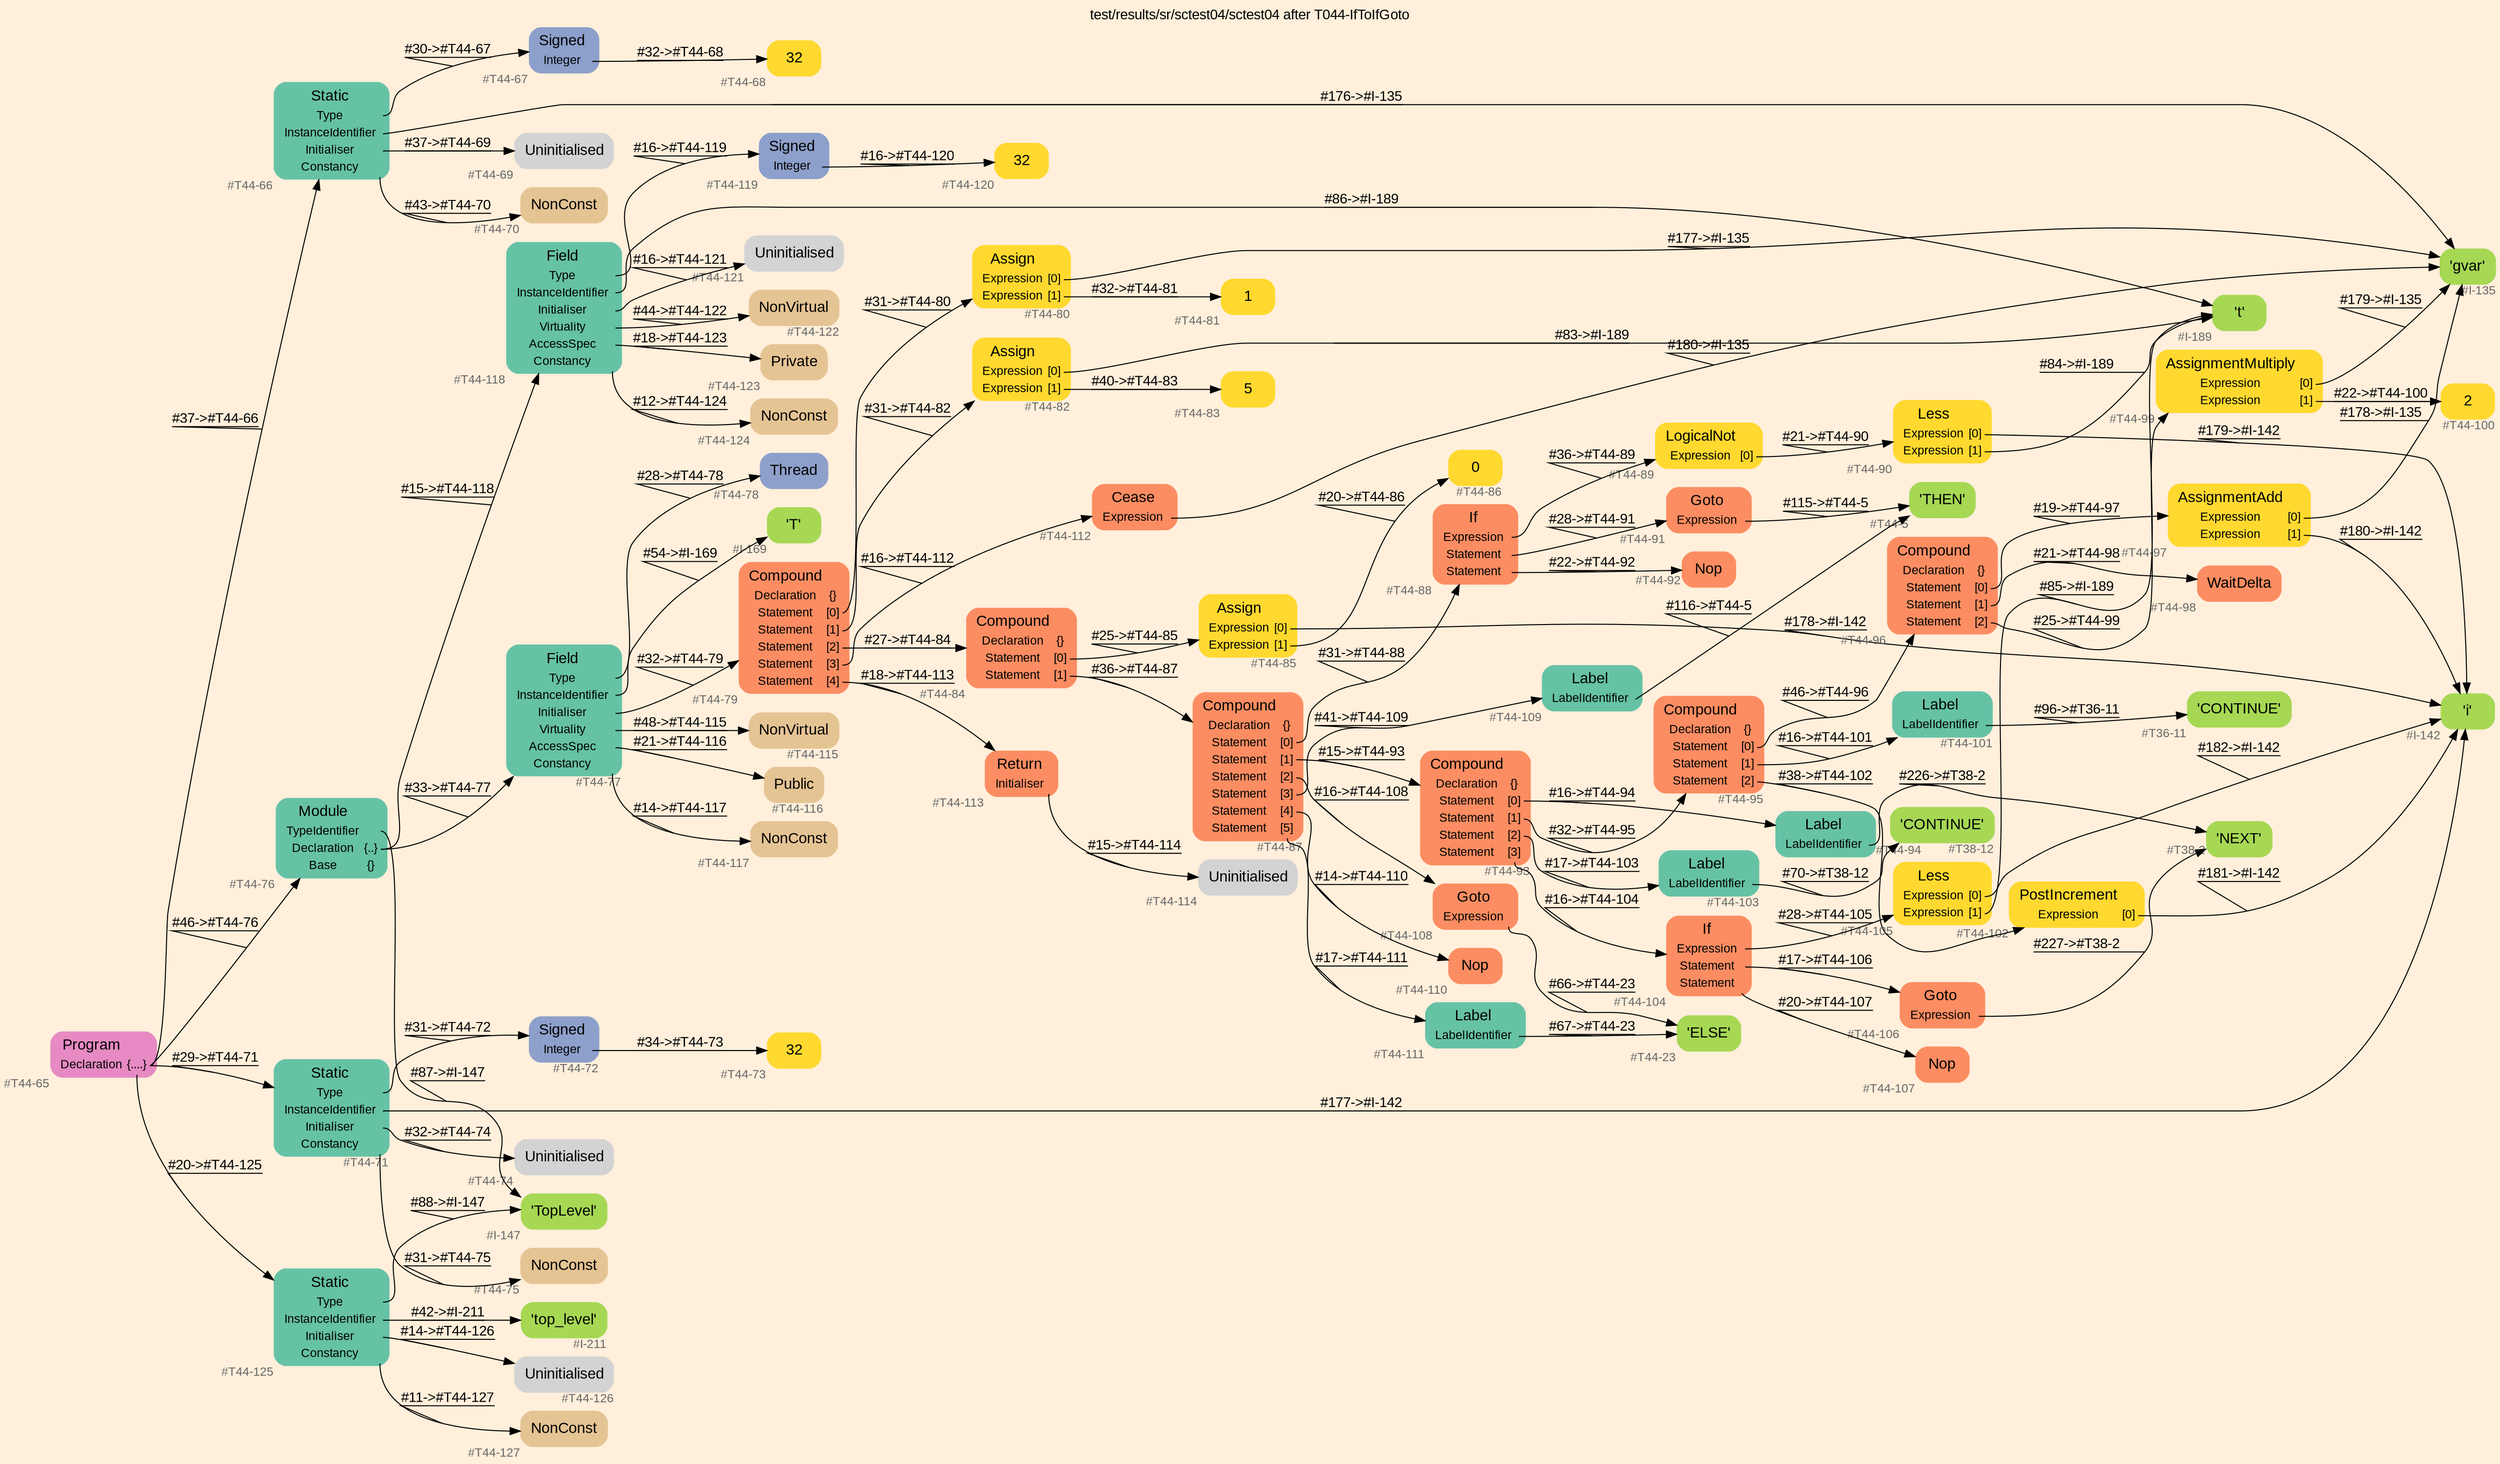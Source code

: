 digraph "test/results/sr/sctest04/sctest04 after T044-IfToIfGoto" {
label = "test/results/sr/sctest04/sctest04 after T044-IfToIfGoto"
labelloc = t
graph [
    rankdir = "LR"
    ranksep = 0.3
    bgcolor = antiquewhite1
    color = black
    fontcolor = black
    fontname = "Arial"
];
node [
    fontname = "Arial"
];
edge [
    fontname = "Arial"
];

// -------------------- node figure --------------------
// -------- block #T44-65 ----------
"#T44-65" [
    fillcolor = "/set28/4"
    xlabel = "#T44-65"
    fontsize = "12"
    fontcolor = grey40
    shape = "plaintext"
    label = <<TABLE BORDER="0" CELLBORDER="0" CELLSPACING="0">
     <TR><TD><FONT COLOR="black" POINT-SIZE="15">Program</FONT></TD></TR>
     <TR><TD><FONT COLOR="black" POINT-SIZE="12">Declaration</FONT></TD><TD PORT="port0"><FONT COLOR="black" POINT-SIZE="12">{....}</FONT></TD></TR>
    </TABLE>>
    style = "rounded,filled"
];

// -------- block #T44-66 ----------
"#T44-66" [
    fillcolor = "/set28/1"
    xlabel = "#T44-66"
    fontsize = "12"
    fontcolor = grey40
    shape = "plaintext"
    label = <<TABLE BORDER="0" CELLBORDER="0" CELLSPACING="0">
     <TR><TD><FONT COLOR="black" POINT-SIZE="15">Static</FONT></TD></TR>
     <TR><TD><FONT COLOR="black" POINT-SIZE="12">Type</FONT></TD><TD PORT="port0"></TD></TR>
     <TR><TD><FONT COLOR="black" POINT-SIZE="12">InstanceIdentifier</FONT></TD><TD PORT="port1"></TD></TR>
     <TR><TD><FONT COLOR="black" POINT-SIZE="12">Initialiser</FONT></TD><TD PORT="port2"></TD></TR>
     <TR><TD><FONT COLOR="black" POINT-SIZE="12">Constancy</FONT></TD><TD PORT="port3"></TD></TR>
    </TABLE>>
    style = "rounded,filled"
];

// -------- block #T44-67 ----------
"#T44-67" [
    fillcolor = "/set28/3"
    xlabel = "#T44-67"
    fontsize = "12"
    fontcolor = grey40
    shape = "plaintext"
    label = <<TABLE BORDER="0" CELLBORDER="0" CELLSPACING="0">
     <TR><TD><FONT COLOR="black" POINT-SIZE="15">Signed</FONT></TD></TR>
     <TR><TD><FONT COLOR="black" POINT-SIZE="12">Integer</FONT></TD><TD PORT="port0"></TD></TR>
    </TABLE>>
    style = "rounded,filled"
];

// -------- block #T44-68 ----------
"#T44-68" [
    fillcolor = "/set28/6"
    xlabel = "#T44-68"
    fontsize = "12"
    fontcolor = grey40
    shape = "plaintext"
    label = <<TABLE BORDER="0" CELLBORDER="0" CELLSPACING="0">
     <TR><TD><FONT COLOR="black" POINT-SIZE="15">32</FONT></TD></TR>
    </TABLE>>
    style = "rounded,filled"
];

// -------- block #I-135 ----------
"#I-135" [
    fillcolor = "/set28/5"
    xlabel = "#I-135"
    fontsize = "12"
    fontcolor = grey40
    shape = "plaintext"
    label = <<TABLE BORDER="0" CELLBORDER="0" CELLSPACING="0">
     <TR><TD><FONT COLOR="black" POINT-SIZE="15">'gvar'</FONT></TD></TR>
    </TABLE>>
    style = "rounded,filled"
];

// -------- block #T44-69 ----------
"#T44-69" [
    xlabel = "#T44-69"
    fontsize = "12"
    fontcolor = grey40
    shape = "plaintext"
    label = <<TABLE BORDER="0" CELLBORDER="0" CELLSPACING="0">
     <TR><TD><FONT COLOR="black" POINT-SIZE="15">Uninitialised</FONT></TD></TR>
    </TABLE>>
    style = "rounded,filled"
];

// -------- block #T44-70 ----------
"#T44-70" [
    fillcolor = "/set28/7"
    xlabel = "#T44-70"
    fontsize = "12"
    fontcolor = grey40
    shape = "plaintext"
    label = <<TABLE BORDER="0" CELLBORDER="0" CELLSPACING="0">
     <TR><TD><FONT COLOR="black" POINT-SIZE="15">NonConst</FONT></TD></TR>
    </TABLE>>
    style = "rounded,filled"
];

// -------- block #T44-71 ----------
"#T44-71" [
    fillcolor = "/set28/1"
    xlabel = "#T44-71"
    fontsize = "12"
    fontcolor = grey40
    shape = "plaintext"
    label = <<TABLE BORDER="0" CELLBORDER="0" CELLSPACING="0">
     <TR><TD><FONT COLOR="black" POINT-SIZE="15">Static</FONT></TD></TR>
     <TR><TD><FONT COLOR="black" POINT-SIZE="12">Type</FONT></TD><TD PORT="port0"></TD></TR>
     <TR><TD><FONT COLOR="black" POINT-SIZE="12">InstanceIdentifier</FONT></TD><TD PORT="port1"></TD></TR>
     <TR><TD><FONT COLOR="black" POINT-SIZE="12">Initialiser</FONT></TD><TD PORT="port2"></TD></TR>
     <TR><TD><FONT COLOR="black" POINT-SIZE="12">Constancy</FONT></TD><TD PORT="port3"></TD></TR>
    </TABLE>>
    style = "rounded,filled"
];

// -------- block #T44-72 ----------
"#T44-72" [
    fillcolor = "/set28/3"
    xlabel = "#T44-72"
    fontsize = "12"
    fontcolor = grey40
    shape = "plaintext"
    label = <<TABLE BORDER="0" CELLBORDER="0" CELLSPACING="0">
     <TR><TD><FONT COLOR="black" POINT-SIZE="15">Signed</FONT></TD></TR>
     <TR><TD><FONT COLOR="black" POINT-SIZE="12">Integer</FONT></TD><TD PORT="port0"></TD></TR>
    </TABLE>>
    style = "rounded,filled"
];

// -------- block #T44-73 ----------
"#T44-73" [
    fillcolor = "/set28/6"
    xlabel = "#T44-73"
    fontsize = "12"
    fontcolor = grey40
    shape = "plaintext"
    label = <<TABLE BORDER="0" CELLBORDER="0" CELLSPACING="0">
     <TR><TD><FONT COLOR="black" POINT-SIZE="15">32</FONT></TD></TR>
    </TABLE>>
    style = "rounded,filled"
];

// -------- block #I-142 ----------
"#I-142" [
    fillcolor = "/set28/5"
    xlabel = "#I-142"
    fontsize = "12"
    fontcolor = grey40
    shape = "plaintext"
    label = <<TABLE BORDER="0" CELLBORDER="0" CELLSPACING="0">
     <TR><TD><FONT COLOR="black" POINT-SIZE="15">'i'</FONT></TD></TR>
    </TABLE>>
    style = "rounded,filled"
];

// -------- block #T44-74 ----------
"#T44-74" [
    xlabel = "#T44-74"
    fontsize = "12"
    fontcolor = grey40
    shape = "plaintext"
    label = <<TABLE BORDER="0" CELLBORDER="0" CELLSPACING="0">
     <TR><TD><FONT COLOR="black" POINT-SIZE="15">Uninitialised</FONT></TD></TR>
    </TABLE>>
    style = "rounded,filled"
];

// -------- block #T44-75 ----------
"#T44-75" [
    fillcolor = "/set28/7"
    xlabel = "#T44-75"
    fontsize = "12"
    fontcolor = grey40
    shape = "plaintext"
    label = <<TABLE BORDER="0" CELLBORDER="0" CELLSPACING="0">
     <TR><TD><FONT COLOR="black" POINT-SIZE="15">NonConst</FONT></TD></TR>
    </TABLE>>
    style = "rounded,filled"
];

// -------- block #T44-76 ----------
"#T44-76" [
    fillcolor = "/set28/1"
    xlabel = "#T44-76"
    fontsize = "12"
    fontcolor = grey40
    shape = "plaintext"
    label = <<TABLE BORDER="0" CELLBORDER="0" CELLSPACING="0">
     <TR><TD><FONT COLOR="black" POINT-SIZE="15">Module</FONT></TD></TR>
     <TR><TD><FONT COLOR="black" POINT-SIZE="12">TypeIdentifier</FONT></TD><TD PORT="port0"></TD></TR>
     <TR><TD><FONT COLOR="black" POINT-SIZE="12">Declaration</FONT></TD><TD PORT="port1"><FONT COLOR="black" POINT-SIZE="12">{..}</FONT></TD></TR>
     <TR><TD><FONT COLOR="black" POINT-SIZE="12">Base</FONT></TD><TD PORT="port2"><FONT COLOR="black" POINT-SIZE="12">{}</FONT></TD></TR>
    </TABLE>>
    style = "rounded,filled"
];

// -------- block #I-147 ----------
"#I-147" [
    fillcolor = "/set28/5"
    xlabel = "#I-147"
    fontsize = "12"
    fontcolor = grey40
    shape = "plaintext"
    label = <<TABLE BORDER="0" CELLBORDER="0" CELLSPACING="0">
     <TR><TD><FONT COLOR="black" POINT-SIZE="15">'TopLevel'</FONT></TD></TR>
    </TABLE>>
    style = "rounded,filled"
];

// -------- block #T44-77 ----------
"#T44-77" [
    fillcolor = "/set28/1"
    xlabel = "#T44-77"
    fontsize = "12"
    fontcolor = grey40
    shape = "plaintext"
    label = <<TABLE BORDER="0" CELLBORDER="0" CELLSPACING="0">
     <TR><TD><FONT COLOR="black" POINT-SIZE="15">Field</FONT></TD></TR>
     <TR><TD><FONT COLOR="black" POINT-SIZE="12">Type</FONT></TD><TD PORT="port0"></TD></TR>
     <TR><TD><FONT COLOR="black" POINT-SIZE="12">InstanceIdentifier</FONT></TD><TD PORT="port1"></TD></TR>
     <TR><TD><FONT COLOR="black" POINT-SIZE="12">Initialiser</FONT></TD><TD PORT="port2"></TD></TR>
     <TR><TD><FONT COLOR="black" POINT-SIZE="12">Virtuality</FONT></TD><TD PORT="port3"></TD></TR>
     <TR><TD><FONT COLOR="black" POINT-SIZE="12">AccessSpec</FONT></TD><TD PORT="port4"></TD></TR>
     <TR><TD><FONT COLOR="black" POINT-SIZE="12">Constancy</FONT></TD><TD PORT="port5"></TD></TR>
    </TABLE>>
    style = "rounded,filled"
];

// -------- block #T44-78 ----------
"#T44-78" [
    fillcolor = "/set28/3"
    xlabel = "#T44-78"
    fontsize = "12"
    fontcolor = grey40
    shape = "plaintext"
    label = <<TABLE BORDER="0" CELLBORDER="0" CELLSPACING="0">
     <TR><TD><FONT COLOR="black" POINT-SIZE="15">Thread</FONT></TD></TR>
    </TABLE>>
    style = "rounded,filled"
];

// -------- block #I-169 ----------
"#I-169" [
    fillcolor = "/set28/5"
    xlabel = "#I-169"
    fontsize = "12"
    fontcolor = grey40
    shape = "plaintext"
    label = <<TABLE BORDER="0" CELLBORDER="0" CELLSPACING="0">
     <TR><TD><FONT COLOR="black" POINT-SIZE="15">'T'</FONT></TD></TR>
    </TABLE>>
    style = "rounded,filled"
];

// -------- block #T44-79 ----------
"#T44-79" [
    fillcolor = "/set28/2"
    xlabel = "#T44-79"
    fontsize = "12"
    fontcolor = grey40
    shape = "plaintext"
    label = <<TABLE BORDER="0" CELLBORDER="0" CELLSPACING="0">
     <TR><TD><FONT COLOR="black" POINT-SIZE="15">Compound</FONT></TD></TR>
     <TR><TD><FONT COLOR="black" POINT-SIZE="12">Declaration</FONT></TD><TD PORT="port0"><FONT COLOR="black" POINT-SIZE="12">{}</FONT></TD></TR>
     <TR><TD><FONT COLOR="black" POINT-SIZE="12">Statement</FONT></TD><TD PORT="port1"><FONT COLOR="black" POINT-SIZE="12">[0]</FONT></TD></TR>
     <TR><TD><FONT COLOR="black" POINT-SIZE="12">Statement</FONT></TD><TD PORT="port2"><FONT COLOR="black" POINT-SIZE="12">[1]</FONT></TD></TR>
     <TR><TD><FONT COLOR="black" POINT-SIZE="12">Statement</FONT></TD><TD PORT="port3"><FONT COLOR="black" POINT-SIZE="12">[2]</FONT></TD></TR>
     <TR><TD><FONT COLOR="black" POINT-SIZE="12">Statement</FONT></TD><TD PORT="port4"><FONT COLOR="black" POINT-SIZE="12">[3]</FONT></TD></TR>
     <TR><TD><FONT COLOR="black" POINT-SIZE="12">Statement</FONT></TD><TD PORT="port5"><FONT COLOR="black" POINT-SIZE="12">[4]</FONT></TD></TR>
    </TABLE>>
    style = "rounded,filled"
];

// -------- block #T44-80 ----------
"#T44-80" [
    fillcolor = "/set28/6"
    xlabel = "#T44-80"
    fontsize = "12"
    fontcolor = grey40
    shape = "plaintext"
    label = <<TABLE BORDER="0" CELLBORDER="0" CELLSPACING="0">
     <TR><TD><FONT COLOR="black" POINT-SIZE="15">Assign</FONT></TD></TR>
     <TR><TD><FONT COLOR="black" POINT-SIZE="12">Expression</FONT></TD><TD PORT="port0"><FONT COLOR="black" POINT-SIZE="12">[0]</FONT></TD></TR>
     <TR><TD><FONT COLOR="black" POINT-SIZE="12">Expression</FONT></TD><TD PORT="port1"><FONT COLOR="black" POINT-SIZE="12">[1]</FONT></TD></TR>
    </TABLE>>
    style = "rounded,filled"
];

// -------- block #T44-81 ----------
"#T44-81" [
    fillcolor = "/set28/6"
    xlabel = "#T44-81"
    fontsize = "12"
    fontcolor = grey40
    shape = "plaintext"
    label = <<TABLE BORDER="0" CELLBORDER="0" CELLSPACING="0">
     <TR><TD><FONT COLOR="black" POINT-SIZE="15">1</FONT></TD></TR>
    </TABLE>>
    style = "rounded,filled"
];

// -------- block #T44-82 ----------
"#T44-82" [
    fillcolor = "/set28/6"
    xlabel = "#T44-82"
    fontsize = "12"
    fontcolor = grey40
    shape = "plaintext"
    label = <<TABLE BORDER="0" CELLBORDER="0" CELLSPACING="0">
     <TR><TD><FONT COLOR="black" POINT-SIZE="15">Assign</FONT></TD></TR>
     <TR><TD><FONT COLOR="black" POINT-SIZE="12">Expression</FONT></TD><TD PORT="port0"><FONT COLOR="black" POINT-SIZE="12">[0]</FONT></TD></TR>
     <TR><TD><FONT COLOR="black" POINT-SIZE="12">Expression</FONT></TD><TD PORT="port1"><FONT COLOR="black" POINT-SIZE="12">[1]</FONT></TD></TR>
    </TABLE>>
    style = "rounded,filled"
];

// -------- block #I-189 ----------
"#I-189" [
    fillcolor = "/set28/5"
    xlabel = "#I-189"
    fontsize = "12"
    fontcolor = grey40
    shape = "plaintext"
    label = <<TABLE BORDER="0" CELLBORDER="0" CELLSPACING="0">
     <TR><TD><FONT COLOR="black" POINT-SIZE="15">'t'</FONT></TD></TR>
    </TABLE>>
    style = "rounded,filled"
];

// -------- block #T44-83 ----------
"#T44-83" [
    fillcolor = "/set28/6"
    xlabel = "#T44-83"
    fontsize = "12"
    fontcolor = grey40
    shape = "plaintext"
    label = <<TABLE BORDER="0" CELLBORDER="0" CELLSPACING="0">
     <TR><TD><FONT COLOR="black" POINT-SIZE="15">5</FONT></TD></TR>
    </TABLE>>
    style = "rounded,filled"
];

// -------- block #T44-84 ----------
"#T44-84" [
    fillcolor = "/set28/2"
    xlabel = "#T44-84"
    fontsize = "12"
    fontcolor = grey40
    shape = "plaintext"
    label = <<TABLE BORDER="0" CELLBORDER="0" CELLSPACING="0">
     <TR><TD><FONT COLOR="black" POINT-SIZE="15">Compound</FONT></TD></TR>
     <TR><TD><FONT COLOR="black" POINT-SIZE="12">Declaration</FONT></TD><TD PORT="port0"><FONT COLOR="black" POINT-SIZE="12">{}</FONT></TD></TR>
     <TR><TD><FONT COLOR="black" POINT-SIZE="12">Statement</FONT></TD><TD PORT="port1"><FONT COLOR="black" POINT-SIZE="12">[0]</FONT></TD></TR>
     <TR><TD><FONT COLOR="black" POINT-SIZE="12">Statement</FONT></TD><TD PORT="port2"><FONT COLOR="black" POINT-SIZE="12">[1]</FONT></TD></TR>
    </TABLE>>
    style = "rounded,filled"
];

// -------- block #T44-85 ----------
"#T44-85" [
    fillcolor = "/set28/6"
    xlabel = "#T44-85"
    fontsize = "12"
    fontcolor = grey40
    shape = "plaintext"
    label = <<TABLE BORDER="0" CELLBORDER="0" CELLSPACING="0">
     <TR><TD><FONT COLOR="black" POINT-SIZE="15">Assign</FONT></TD></TR>
     <TR><TD><FONT COLOR="black" POINT-SIZE="12">Expression</FONT></TD><TD PORT="port0"><FONT COLOR="black" POINT-SIZE="12">[0]</FONT></TD></TR>
     <TR><TD><FONT COLOR="black" POINT-SIZE="12">Expression</FONT></TD><TD PORT="port1"><FONT COLOR="black" POINT-SIZE="12">[1]</FONT></TD></TR>
    </TABLE>>
    style = "rounded,filled"
];

// -------- block #T44-86 ----------
"#T44-86" [
    fillcolor = "/set28/6"
    xlabel = "#T44-86"
    fontsize = "12"
    fontcolor = grey40
    shape = "plaintext"
    label = <<TABLE BORDER="0" CELLBORDER="0" CELLSPACING="0">
     <TR><TD><FONT COLOR="black" POINT-SIZE="15">0</FONT></TD></TR>
    </TABLE>>
    style = "rounded,filled"
];

// -------- block #T44-87 ----------
"#T44-87" [
    fillcolor = "/set28/2"
    xlabel = "#T44-87"
    fontsize = "12"
    fontcolor = grey40
    shape = "plaintext"
    label = <<TABLE BORDER="0" CELLBORDER="0" CELLSPACING="0">
     <TR><TD><FONT COLOR="black" POINT-SIZE="15">Compound</FONT></TD></TR>
     <TR><TD><FONT COLOR="black" POINT-SIZE="12">Declaration</FONT></TD><TD PORT="port0"><FONT COLOR="black" POINT-SIZE="12">{}</FONT></TD></TR>
     <TR><TD><FONT COLOR="black" POINT-SIZE="12">Statement</FONT></TD><TD PORT="port1"><FONT COLOR="black" POINT-SIZE="12">[0]</FONT></TD></TR>
     <TR><TD><FONT COLOR="black" POINT-SIZE="12">Statement</FONT></TD><TD PORT="port2"><FONT COLOR="black" POINT-SIZE="12">[1]</FONT></TD></TR>
     <TR><TD><FONT COLOR="black" POINT-SIZE="12">Statement</FONT></TD><TD PORT="port3"><FONT COLOR="black" POINT-SIZE="12">[2]</FONT></TD></TR>
     <TR><TD><FONT COLOR="black" POINT-SIZE="12">Statement</FONT></TD><TD PORT="port4"><FONT COLOR="black" POINT-SIZE="12">[3]</FONT></TD></TR>
     <TR><TD><FONT COLOR="black" POINT-SIZE="12">Statement</FONT></TD><TD PORT="port5"><FONT COLOR="black" POINT-SIZE="12">[4]</FONT></TD></TR>
     <TR><TD><FONT COLOR="black" POINT-SIZE="12">Statement</FONT></TD><TD PORT="port6"><FONT COLOR="black" POINT-SIZE="12">[5]</FONT></TD></TR>
    </TABLE>>
    style = "rounded,filled"
];

// -------- block #T44-88 ----------
"#T44-88" [
    fillcolor = "/set28/2"
    xlabel = "#T44-88"
    fontsize = "12"
    fontcolor = grey40
    shape = "plaintext"
    label = <<TABLE BORDER="0" CELLBORDER="0" CELLSPACING="0">
     <TR><TD><FONT COLOR="black" POINT-SIZE="15">If</FONT></TD></TR>
     <TR><TD><FONT COLOR="black" POINT-SIZE="12">Expression</FONT></TD><TD PORT="port0"></TD></TR>
     <TR><TD><FONT COLOR="black" POINT-SIZE="12">Statement</FONT></TD><TD PORT="port1"></TD></TR>
     <TR><TD><FONT COLOR="black" POINT-SIZE="12">Statement</FONT></TD><TD PORT="port2"></TD></TR>
    </TABLE>>
    style = "rounded,filled"
];

// -------- block #T44-89 ----------
"#T44-89" [
    fillcolor = "/set28/6"
    xlabel = "#T44-89"
    fontsize = "12"
    fontcolor = grey40
    shape = "plaintext"
    label = <<TABLE BORDER="0" CELLBORDER="0" CELLSPACING="0">
     <TR><TD><FONT COLOR="black" POINT-SIZE="15">LogicalNot</FONT></TD></TR>
     <TR><TD><FONT COLOR="black" POINT-SIZE="12">Expression</FONT></TD><TD PORT="port0"><FONT COLOR="black" POINT-SIZE="12">[0]</FONT></TD></TR>
    </TABLE>>
    style = "rounded,filled"
];

// -------- block #T44-90 ----------
"#T44-90" [
    fillcolor = "/set28/6"
    xlabel = "#T44-90"
    fontsize = "12"
    fontcolor = grey40
    shape = "plaintext"
    label = <<TABLE BORDER="0" CELLBORDER="0" CELLSPACING="0">
     <TR><TD><FONT COLOR="black" POINT-SIZE="15">Less</FONT></TD></TR>
     <TR><TD><FONT COLOR="black" POINT-SIZE="12">Expression</FONT></TD><TD PORT="port0"><FONT COLOR="black" POINT-SIZE="12">[0]</FONT></TD></TR>
     <TR><TD><FONT COLOR="black" POINT-SIZE="12">Expression</FONT></TD><TD PORT="port1"><FONT COLOR="black" POINT-SIZE="12">[1]</FONT></TD></TR>
    </TABLE>>
    style = "rounded,filled"
];

// -------- block #T44-91 ----------
"#T44-91" [
    fillcolor = "/set28/2"
    xlabel = "#T44-91"
    fontsize = "12"
    fontcolor = grey40
    shape = "plaintext"
    label = <<TABLE BORDER="0" CELLBORDER="0" CELLSPACING="0">
     <TR><TD><FONT COLOR="black" POINT-SIZE="15">Goto</FONT></TD></TR>
     <TR><TD><FONT COLOR="black" POINT-SIZE="12">Expression</FONT></TD><TD PORT="port0"></TD></TR>
    </TABLE>>
    style = "rounded,filled"
];

// -------- block #T44-5 ----------
"#T44-5" [
    fillcolor = "/set28/5"
    xlabel = "#T44-5"
    fontsize = "12"
    fontcolor = grey40
    shape = "plaintext"
    label = <<TABLE BORDER="0" CELLBORDER="0" CELLSPACING="0">
     <TR><TD><FONT COLOR="black" POINT-SIZE="15">'THEN'</FONT></TD></TR>
    </TABLE>>
    style = "rounded,filled"
];

// -------- block #T44-92 ----------
"#T44-92" [
    fillcolor = "/set28/2"
    xlabel = "#T44-92"
    fontsize = "12"
    fontcolor = grey40
    shape = "plaintext"
    label = <<TABLE BORDER="0" CELLBORDER="0" CELLSPACING="0">
     <TR><TD><FONT COLOR="black" POINT-SIZE="15">Nop</FONT></TD></TR>
    </TABLE>>
    style = "rounded,filled"
];

// -------- block #T44-93 ----------
"#T44-93" [
    fillcolor = "/set28/2"
    xlabel = "#T44-93"
    fontsize = "12"
    fontcolor = grey40
    shape = "plaintext"
    label = <<TABLE BORDER="0" CELLBORDER="0" CELLSPACING="0">
     <TR><TD><FONT COLOR="black" POINT-SIZE="15">Compound</FONT></TD></TR>
     <TR><TD><FONT COLOR="black" POINT-SIZE="12">Declaration</FONT></TD><TD PORT="port0"><FONT COLOR="black" POINT-SIZE="12">{}</FONT></TD></TR>
     <TR><TD><FONT COLOR="black" POINT-SIZE="12">Statement</FONT></TD><TD PORT="port1"><FONT COLOR="black" POINT-SIZE="12">[0]</FONT></TD></TR>
     <TR><TD><FONT COLOR="black" POINT-SIZE="12">Statement</FONT></TD><TD PORT="port2"><FONT COLOR="black" POINT-SIZE="12">[1]</FONT></TD></TR>
     <TR><TD><FONT COLOR="black" POINT-SIZE="12">Statement</FONT></TD><TD PORT="port3"><FONT COLOR="black" POINT-SIZE="12">[2]</FONT></TD></TR>
     <TR><TD><FONT COLOR="black" POINT-SIZE="12">Statement</FONT></TD><TD PORT="port4"><FONT COLOR="black" POINT-SIZE="12">[3]</FONT></TD></TR>
    </TABLE>>
    style = "rounded,filled"
];

// -------- block #T44-94 ----------
"#T44-94" [
    fillcolor = "/set28/1"
    xlabel = "#T44-94"
    fontsize = "12"
    fontcolor = grey40
    shape = "plaintext"
    label = <<TABLE BORDER="0" CELLBORDER="0" CELLSPACING="0">
     <TR><TD><FONT COLOR="black" POINT-SIZE="15">Label</FONT></TD></TR>
     <TR><TD><FONT COLOR="black" POINT-SIZE="12">LabelIdentifier</FONT></TD><TD PORT="port0"></TD></TR>
    </TABLE>>
    style = "rounded,filled"
];

// -------- block #T38-2 ----------
"#T38-2" [
    fillcolor = "/set28/5"
    xlabel = "#T38-2"
    fontsize = "12"
    fontcolor = grey40
    shape = "plaintext"
    label = <<TABLE BORDER="0" CELLBORDER="0" CELLSPACING="0">
     <TR><TD><FONT COLOR="black" POINT-SIZE="15">'NEXT'</FONT></TD></TR>
    </TABLE>>
    style = "rounded,filled"
];

// -------- block #T44-95 ----------
"#T44-95" [
    fillcolor = "/set28/2"
    xlabel = "#T44-95"
    fontsize = "12"
    fontcolor = grey40
    shape = "plaintext"
    label = <<TABLE BORDER="0" CELLBORDER="0" CELLSPACING="0">
     <TR><TD><FONT COLOR="black" POINT-SIZE="15">Compound</FONT></TD></TR>
     <TR><TD><FONT COLOR="black" POINT-SIZE="12">Declaration</FONT></TD><TD PORT="port0"><FONT COLOR="black" POINT-SIZE="12">{}</FONT></TD></TR>
     <TR><TD><FONT COLOR="black" POINT-SIZE="12">Statement</FONT></TD><TD PORT="port1"><FONT COLOR="black" POINT-SIZE="12">[0]</FONT></TD></TR>
     <TR><TD><FONT COLOR="black" POINT-SIZE="12">Statement</FONT></TD><TD PORT="port2"><FONT COLOR="black" POINT-SIZE="12">[1]</FONT></TD></TR>
     <TR><TD><FONT COLOR="black" POINT-SIZE="12">Statement</FONT></TD><TD PORT="port3"><FONT COLOR="black" POINT-SIZE="12">[2]</FONT></TD></TR>
    </TABLE>>
    style = "rounded,filled"
];

// -------- block #T44-96 ----------
"#T44-96" [
    fillcolor = "/set28/2"
    xlabel = "#T44-96"
    fontsize = "12"
    fontcolor = grey40
    shape = "plaintext"
    label = <<TABLE BORDER="0" CELLBORDER="0" CELLSPACING="0">
     <TR><TD><FONT COLOR="black" POINT-SIZE="15">Compound</FONT></TD></TR>
     <TR><TD><FONT COLOR="black" POINT-SIZE="12">Declaration</FONT></TD><TD PORT="port0"><FONT COLOR="black" POINT-SIZE="12">{}</FONT></TD></TR>
     <TR><TD><FONT COLOR="black" POINT-SIZE="12">Statement</FONT></TD><TD PORT="port1"><FONT COLOR="black" POINT-SIZE="12">[0]</FONT></TD></TR>
     <TR><TD><FONT COLOR="black" POINT-SIZE="12">Statement</FONT></TD><TD PORT="port2"><FONT COLOR="black" POINT-SIZE="12">[1]</FONT></TD></TR>
     <TR><TD><FONT COLOR="black" POINT-SIZE="12">Statement</FONT></TD><TD PORT="port3"><FONT COLOR="black" POINT-SIZE="12">[2]</FONT></TD></TR>
    </TABLE>>
    style = "rounded,filled"
];

// -------- block #T44-97 ----------
"#T44-97" [
    fillcolor = "/set28/6"
    xlabel = "#T44-97"
    fontsize = "12"
    fontcolor = grey40
    shape = "plaintext"
    label = <<TABLE BORDER="0" CELLBORDER="0" CELLSPACING="0">
     <TR><TD><FONT COLOR="black" POINT-SIZE="15">AssignmentAdd</FONT></TD></TR>
     <TR><TD><FONT COLOR="black" POINT-SIZE="12">Expression</FONT></TD><TD PORT="port0"><FONT COLOR="black" POINT-SIZE="12">[0]</FONT></TD></TR>
     <TR><TD><FONT COLOR="black" POINT-SIZE="12">Expression</FONT></TD><TD PORT="port1"><FONT COLOR="black" POINT-SIZE="12">[1]</FONT></TD></TR>
    </TABLE>>
    style = "rounded,filled"
];

// -------- block #T44-98 ----------
"#T44-98" [
    fillcolor = "/set28/2"
    xlabel = "#T44-98"
    fontsize = "12"
    fontcolor = grey40
    shape = "plaintext"
    label = <<TABLE BORDER="0" CELLBORDER="0" CELLSPACING="0">
     <TR><TD><FONT COLOR="black" POINT-SIZE="15">WaitDelta</FONT></TD></TR>
    </TABLE>>
    style = "rounded,filled"
];

// -------- block #T44-99 ----------
"#T44-99" [
    fillcolor = "/set28/6"
    xlabel = "#T44-99"
    fontsize = "12"
    fontcolor = grey40
    shape = "plaintext"
    label = <<TABLE BORDER="0" CELLBORDER="0" CELLSPACING="0">
     <TR><TD><FONT COLOR="black" POINT-SIZE="15">AssignmentMultiply</FONT></TD></TR>
     <TR><TD><FONT COLOR="black" POINT-SIZE="12">Expression</FONT></TD><TD PORT="port0"><FONT COLOR="black" POINT-SIZE="12">[0]</FONT></TD></TR>
     <TR><TD><FONT COLOR="black" POINT-SIZE="12">Expression</FONT></TD><TD PORT="port1"><FONT COLOR="black" POINT-SIZE="12">[1]</FONT></TD></TR>
    </TABLE>>
    style = "rounded,filled"
];

// -------- block #T44-100 ----------
"#T44-100" [
    fillcolor = "/set28/6"
    xlabel = "#T44-100"
    fontsize = "12"
    fontcolor = grey40
    shape = "plaintext"
    label = <<TABLE BORDER="0" CELLBORDER="0" CELLSPACING="0">
     <TR><TD><FONT COLOR="black" POINT-SIZE="15">2</FONT></TD></TR>
    </TABLE>>
    style = "rounded,filled"
];

// -------- block #T44-101 ----------
"#T44-101" [
    fillcolor = "/set28/1"
    xlabel = "#T44-101"
    fontsize = "12"
    fontcolor = grey40
    shape = "plaintext"
    label = <<TABLE BORDER="0" CELLBORDER="0" CELLSPACING="0">
     <TR><TD><FONT COLOR="black" POINT-SIZE="15">Label</FONT></TD></TR>
     <TR><TD><FONT COLOR="black" POINT-SIZE="12">LabelIdentifier</FONT></TD><TD PORT="port0"></TD></TR>
    </TABLE>>
    style = "rounded,filled"
];

// -------- block #T36-11 ----------
"#T36-11" [
    fillcolor = "/set28/5"
    xlabel = "#T36-11"
    fontsize = "12"
    fontcolor = grey40
    shape = "plaintext"
    label = <<TABLE BORDER="0" CELLBORDER="0" CELLSPACING="0">
     <TR><TD><FONT COLOR="black" POINT-SIZE="15">'CONTINUE'</FONT></TD></TR>
    </TABLE>>
    style = "rounded,filled"
];

// -------- block #T44-102 ----------
"#T44-102" [
    fillcolor = "/set28/6"
    xlabel = "#T44-102"
    fontsize = "12"
    fontcolor = grey40
    shape = "plaintext"
    label = <<TABLE BORDER="0" CELLBORDER="0" CELLSPACING="0">
     <TR><TD><FONT COLOR="black" POINT-SIZE="15">PostIncrement</FONT></TD></TR>
     <TR><TD><FONT COLOR="black" POINT-SIZE="12">Expression</FONT></TD><TD PORT="port0"><FONT COLOR="black" POINT-SIZE="12">[0]</FONT></TD></TR>
    </TABLE>>
    style = "rounded,filled"
];

// -------- block #T44-103 ----------
"#T44-103" [
    fillcolor = "/set28/1"
    xlabel = "#T44-103"
    fontsize = "12"
    fontcolor = grey40
    shape = "plaintext"
    label = <<TABLE BORDER="0" CELLBORDER="0" CELLSPACING="0">
     <TR><TD><FONT COLOR="black" POINT-SIZE="15">Label</FONT></TD></TR>
     <TR><TD><FONT COLOR="black" POINT-SIZE="12">LabelIdentifier</FONT></TD><TD PORT="port0"></TD></TR>
    </TABLE>>
    style = "rounded,filled"
];

// -------- block #T38-12 ----------
"#T38-12" [
    fillcolor = "/set28/5"
    xlabel = "#T38-12"
    fontsize = "12"
    fontcolor = grey40
    shape = "plaintext"
    label = <<TABLE BORDER="0" CELLBORDER="0" CELLSPACING="0">
     <TR><TD><FONT COLOR="black" POINT-SIZE="15">'CONTINUE'</FONT></TD></TR>
    </TABLE>>
    style = "rounded,filled"
];

// -------- block #T44-104 ----------
"#T44-104" [
    fillcolor = "/set28/2"
    xlabel = "#T44-104"
    fontsize = "12"
    fontcolor = grey40
    shape = "plaintext"
    label = <<TABLE BORDER="0" CELLBORDER="0" CELLSPACING="0">
     <TR><TD><FONT COLOR="black" POINT-SIZE="15">If</FONT></TD></TR>
     <TR><TD><FONT COLOR="black" POINT-SIZE="12">Expression</FONT></TD><TD PORT="port0"></TD></TR>
     <TR><TD><FONT COLOR="black" POINT-SIZE="12">Statement</FONT></TD><TD PORT="port1"></TD></TR>
     <TR><TD><FONT COLOR="black" POINT-SIZE="12">Statement</FONT></TD><TD PORT="port2"></TD></TR>
    </TABLE>>
    style = "rounded,filled"
];

// -------- block #T44-105 ----------
"#T44-105" [
    fillcolor = "/set28/6"
    xlabel = "#T44-105"
    fontsize = "12"
    fontcolor = grey40
    shape = "plaintext"
    label = <<TABLE BORDER="0" CELLBORDER="0" CELLSPACING="0">
     <TR><TD><FONT COLOR="black" POINT-SIZE="15">Less</FONT></TD></TR>
     <TR><TD><FONT COLOR="black" POINT-SIZE="12">Expression</FONT></TD><TD PORT="port0"><FONT COLOR="black" POINT-SIZE="12">[0]</FONT></TD></TR>
     <TR><TD><FONT COLOR="black" POINT-SIZE="12">Expression</FONT></TD><TD PORT="port1"><FONT COLOR="black" POINT-SIZE="12">[1]</FONT></TD></TR>
    </TABLE>>
    style = "rounded,filled"
];

// -------- block #T44-106 ----------
"#T44-106" [
    fillcolor = "/set28/2"
    xlabel = "#T44-106"
    fontsize = "12"
    fontcolor = grey40
    shape = "plaintext"
    label = <<TABLE BORDER="0" CELLBORDER="0" CELLSPACING="0">
     <TR><TD><FONT COLOR="black" POINT-SIZE="15">Goto</FONT></TD></TR>
     <TR><TD><FONT COLOR="black" POINT-SIZE="12">Expression</FONT></TD><TD PORT="port0"></TD></TR>
    </TABLE>>
    style = "rounded,filled"
];

// -------- block #T44-107 ----------
"#T44-107" [
    fillcolor = "/set28/2"
    xlabel = "#T44-107"
    fontsize = "12"
    fontcolor = grey40
    shape = "plaintext"
    label = <<TABLE BORDER="0" CELLBORDER="0" CELLSPACING="0">
     <TR><TD><FONT COLOR="black" POINT-SIZE="15">Nop</FONT></TD></TR>
    </TABLE>>
    style = "rounded,filled"
];

// -------- block #T44-108 ----------
"#T44-108" [
    fillcolor = "/set28/2"
    xlabel = "#T44-108"
    fontsize = "12"
    fontcolor = grey40
    shape = "plaintext"
    label = <<TABLE BORDER="0" CELLBORDER="0" CELLSPACING="0">
     <TR><TD><FONT COLOR="black" POINT-SIZE="15">Goto</FONT></TD></TR>
     <TR><TD><FONT COLOR="black" POINT-SIZE="12">Expression</FONT></TD><TD PORT="port0"></TD></TR>
    </TABLE>>
    style = "rounded,filled"
];

// -------- block #T44-23 ----------
"#T44-23" [
    fillcolor = "/set28/5"
    xlabel = "#T44-23"
    fontsize = "12"
    fontcolor = grey40
    shape = "plaintext"
    label = <<TABLE BORDER="0" CELLBORDER="0" CELLSPACING="0">
     <TR><TD><FONT COLOR="black" POINT-SIZE="15">'ELSE'</FONT></TD></TR>
    </TABLE>>
    style = "rounded,filled"
];

// -------- block #T44-109 ----------
"#T44-109" [
    fillcolor = "/set28/1"
    xlabel = "#T44-109"
    fontsize = "12"
    fontcolor = grey40
    shape = "plaintext"
    label = <<TABLE BORDER="0" CELLBORDER="0" CELLSPACING="0">
     <TR><TD><FONT COLOR="black" POINT-SIZE="15">Label</FONT></TD></TR>
     <TR><TD><FONT COLOR="black" POINT-SIZE="12">LabelIdentifier</FONT></TD><TD PORT="port0"></TD></TR>
    </TABLE>>
    style = "rounded,filled"
];

// -------- block #T44-110 ----------
"#T44-110" [
    fillcolor = "/set28/2"
    xlabel = "#T44-110"
    fontsize = "12"
    fontcolor = grey40
    shape = "plaintext"
    label = <<TABLE BORDER="0" CELLBORDER="0" CELLSPACING="0">
     <TR><TD><FONT COLOR="black" POINT-SIZE="15">Nop</FONT></TD></TR>
    </TABLE>>
    style = "rounded,filled"
];

// -------- block #T44-111 ----------
"#T44-111" [
    fillcolor = "/set28/1"
    xlabel = "#T44-111"
    fontsize = "12"
    fontcolor = grey40
    shape = "plaintext"
    label = <<TABLE BORDER="0" CELLBORDER="0" CELLSPACING="0">
     <TR><TD><FONT COLOR="black" POINT-SIZE="15">Label</FONT></TD></TR>
     <TR><TD><FONT COLOR="black" POINT-SIZE="12">LabelIdentifier</FONT></TD><TD PORT="port0"></TD></TR>
    </TABLE>>
    style = "rounded,filled"
];

// -------- block #T44-112 ----------
"#T44-112" [
    fillcolor = "/set28/2"
    xlabel = "#T44-112"
    fontsize = "12"
    fontcolor = grey40
    shape = "plaintext"
    label = <<TABLE BORDER="0" CELLBORDER="0" CELLSPACING="0">
     <TR><TD><FONT COLOR="black" POINT-SIZE="15">Cease</FONT></TD></TR>
     <TR><TD><FONT COLOR="black" POINT-SIZE="12">Expression</FONT></TD><TD PORT="port0"></TD></TR>
    </TABLE>>
    style = "rounded,filled"
];

// -------- block #T44-113 ----------
"#T44-113" [
    fillcolor = "/set28/2"
    xlabel = "#T44-113"
    fontsize = "12"
    fontcolor = grey40
    shape = "plaintext"
    label = <<TABLE BORDER="0" CELLBORDER="0" CELLSPACING="0">
     <TR><TD><FONT COLOR="black" POINT-SIZE="15">Return</FONT></TD></TR>
     <TR><TD><FONT COLOR="black" POINT-SIZE="12">Initialiser</FONT></TD><TD PORT="port0"></TD></TR>
    </TABLE>>
    style = "rounded,filled"
];

// -------- block #T44-114 ----------
"#T44-114" [
    xlabel = "#T44-114"
    fontsize = "12"
    fontcolor = grey40
    shape = "plaintext"
    label = <<TABLE BORDER="0" CELLBORDER="0" CELLSPACING="0">
     <TR><TD><FONT COLOR="black" POINT-SIZE="15">Uninitialised</FONT></TD></TR>
    </TABLE>>
    style = "rounded,filled"
];

// -------- block #T44-115 ----------
"#T44-115" [
    fillcolor = "/set28/7"
    xlabel = "#T44-115"
    fontsize = "12"
    fontcolor = grey40
    shape = "plaintext"
    label = <<TABLE BORDER="0" CELLBORDER="0" CELLSPACING="0">
     <TR><TD><FONT COLOR="black" POINT-SIZE="15">NonVirtual</FONT></TD></TR>
    </TABLE>>
    style = "rounded,filled"
];

// -------- block #T44-116 ----------
"#T44-116" [
    fillcolor = "/set28/7"
    xlabel = "#T44-116"
    fontsize = "12"
    fontcolor = grey40
    shape = "plaintext"
    label = <<TABLE BORDER="0" CELLBORDER="0" CELLSPACING="0">
     <TR><TD><FONT COLOR="black" POINT-SIZE="15">Public</FONT></TD></TR>
    </TABLE>>
    style = "rounded,filled"
];

// -------- block #T44-117 ----------
"#T44-117" [
    fillcolor = "/set28/7"
    xlabel = "#T44-117"
    fontsize = "12"
    fontcolor = grey40
    shape = "plaintext"
    label = <<TABLE BORDER="0" CELLBORDER="0" CELLSPACING="0">
     <TR><TD><FONT COLOR="black" POINT-SIZE="15">NonConst</FONT></TD></TR>
    </TABLE>>
    style = "rounded,filled"
];

// -------- block #T44-118 ----------
"#T44-118" [
    fillcolor = "/set28/1"
    xlabel = "#T44-118"
    fontsize = "12"
    fontcolor = grey40
    shape = "plaintext"
    label = <<TABLE BORDER="0" CELLBORDER="0" CELLSPACING="0">
     <TR><TD><FONT COLOR="black" POINT-SIZE="15">Field</FONT></TD></TR>
     <TR><TD><FONT COLOR="black" POINT-SIZE="12">Type</FONT></TD><TD PORT="port0"></TD></TR>
     <TR><TD><FONT COLOR="black" POINT-SIZE="12">InstanceIdentifier</FONT></TD><TD PORT="port1"></TD></TR>
     <TR><TD><FONT COLOR="black" POINT-SIZE="12">Initialiser</FONT></TD><TD PORT="port2"></TD></TR>
     <TR><TD><FONT COLOR="black" POINT-SIZE="12">Virtuality</FONT></TD><TD PORT="port3"></TD></TR>
     <TR><TD><FONT COLOR="black" POINT-SIZE="12">AccessSpec</FONT></TD><TD PORT="port4"></TD></TR>
     <TR><TD><FONT COLOR="black" POINT-SIZE="12">Constancy</FONT></TD><TD PORT="port5"></TD></TR>
    </TABLE>>
    style = "rounded,filled"
];

// -------- block #T44-119 ----------
"#T44-119" [
    fillcolor = "/set28/3"
    xlabel = "#T44-119"
    fontsize = "12"
    fontcolor = grey40
    shape = "plaintext"
    label = <<TABLE BORDER="0" CELLBORDER="0" CELLSPACING="0">
     <TR><TD><FONT COLOR="black" POINT-SIZE="15">Signed</FONT></TD></TR>
     <TR><TD><FONT COLOR="black" POINT-SIZE="12">Integer</FONT></TD><TD PORT="port0"></TD></TR>
    </TABLE>>
    style = "rounded,filled"
];

// -------- block #T44-120 ----------
"#T44-120" [
    fillcolor = "/set28/6"
    xlabel = "#T44-120"
    fontsize = "12"
    fontcolor = grey40
    shape = "plaintext"
    label = <<TABLE BORDER="0" CELLBORDER="0" CELLSPACING="0">
     <TR><TD><FONT COLOR="black" POINT-SIZE="15">32</FONT></TD></TR>
    </TABLE>>
    style = "rounded,filled"
];

// -------- block #T44-121 ----------
"#T44-121" [
    xlabel = "#T44-121"
    fontsize = "12"
    fontcolor = grey40
    shape = "plaintext"
    label = <<TABLE BORDER="0" CELLBORDER="0" CELLSPACING="0">
     <TR><TD><FONT COLOR="black" POINT-SIZE="15">Uninitialised</FONT></TD></TR>
    </TABLE>>
    style = "rounded,filled"
];

// -------- block #T44-122 ----------
"#T44-122" [
    fillcolor = "/set28/7"
    xlabel = "#T44-122"
    fontsize = "12"
    fontcolor = grey40
    shape = "plaintext"
    label = <<TABLE BORDER="0" CELLBORDER="0" CELLSPACING="0">
     <TR><TD><FONT COLOR="black" POINT-SIZE="15">NonVirtual</FONT></TD></TR>
    </TABLE>>
    style = "rounded,filled"
];

// -------- block #T44-123 ----------
"#T44-123" [
    fillcolor = "/set28/7"
    xlabel = "#T44-123"
    fontsize = "12"
    fontcolor = grey40
    shape = "plaintext"
    label = <<TABLE BORDER="0" CELLBORDER="0" CELLSPACING="0">
     <TR><TD><FONT COLOR="black" POINT-SIZE="15">Private</FONT></TD></TR>
    </TABLE>>
    style = "rounded,filled"
];

// -------- block #T44-124 ----------
"#T44-124" [
    fillcolor = "/set28/7"
    xlabel = "#T44-124"
    fontsize = "12"
    fontcolor = grey40
    shape = "plaintext"
    label = <<TABLE BORDER="0" CELLBORDER="0" CELLSPACING="0">
     <TR><TD><FONT COLOR="black" POINT-SIZE="15">NonConst</FONT></TD></TR>
    </TABLE>>
    style = "rounded,filled"
];

// -------- block #T44-125 ----------
"#T44-125" [
    fillcolor = "/set28/1"
    xlabel = "#T44-125"
    fontsize = "12"
    fontcolor = grey40
    shape = "plaintext"
    label = <<TABLE BORDER="0" CELLBORDER="0" CELLSPACING="0">
     <TR><TD><FONT COLOR="black" POINT-SIZE="15">Static</FONT></TD></TR>
     <TR><TD><FONT COLOR="black" POINT-SIZE="12">Type</FONT></TD><TD PORT="port0"></TD></TR>
     <TR><TD><FONT COLOR="black" POINT-SIZE="12">InstanceIdentifier</FONT></TD><TD PORT="port1"></TD></TR>
     <TR><TD><FONT COLOR="black" POINT-SIZE="12">Initialiser</FONT></TD><TD PORT="port2"></TD></TR>
     <TR><TD><FONT COLOR="black" POINT-SIZE="12">Constancy</FONT></TD><TD PORT="port3"></TD></TR>
    </TABLE>>
    style = "rounded,filled"
];

// -------- block #I-211 ----------
"#I-211" [
    fillcolor = "/set28/5"
    xlabel = "#I-211"
    fontsize = "12"
    fontcolor = grey40
    shape = "plaintext"
    label = <<TABLE BORDER="0" CELLBORDER="0" CELLSPACING="0">
     <TR><TD><FONT COLOR="black" POINT-SIZE="15">'top_level'</FONT></TD></TR>
    </TABLE>>
    style = "rounded,filled"
];

// -------- block #T44-126 ----------
"#T44-126" [
    xlabel = "#T44-126"
    fontsize = "12"
    fontcolor = grey40
    shape = "plaintext"
    label = <<TABLE BORDER="0" CELLBORDER="0" CELLSPACING="0">
     <TR><TD><FONT COLOR="black" POINT-SIZE="15">Uninitialised</FONT></TD></TR>
    </TABLE>>
    style = "rounded,filled"
];

// -------- block #T44-127 ----------
"#T44-127" [
    fillcolor = "/set28/7"
    xlabel = "#T44-127"
    fontsize = "12"
    fontcolor = grey40
    shape = "plaintext"
    label = <<TABLE BORDER="0" CELLBORDER="0" CELLSPACING="0">
     <TR><TD><FONT COLOR="black" POINT-SIZE="15">NonConst</FONT></TD></TR>
    </TABLE>>
    style = "rounded,filled"
];

"#T44-65":port0 -> "#T44-66" [
    label = "#37-&gt;#T44-66"
    decorate = true
    color = black
    fontcolor = black
];

"#T44-65":port0 -> "#T44-71" [
    label = "#29-&gt;#T44-71"
    decorate = true
    color = black
    fontcolor = black
];

"#T44-65":port0 -> "#T44-76" [
    label = "#46-&gt;#T44-76"
    decorate = true
    color = black
    fontcolor = black
];

"#T44-65":port0 -> "#T44-125" [
    label = "#20-&gt;#T44-125"
    decorate = true
    color = black
    fontcolor = black
];

"#T44-66":port0 -> "#T44-67" [
    label = "#30-&gt;#T44-67"
    decorate = true
    color = black
    fontcolor = black
];

"#T44-66":port1 -> "#I-135" [
    label = "#176-&gt;#I-135"
    decorate = true
    color = black
    fontcolor = black
];

"#T44-66":port2 -> "#T44-69" [
    label = "#37-&gt;#T44-69"
    decorate = true
    color = black
    fontcolor = black
];

"#T44-66":port3 -> "#T44-70" [
    label = "#43-&gt;#T44-70"
    decorate = true
    color = black
    fontcolor = black
];

"#T44-67":port0 -> "#T44-68" [
    label = "#32-&gt;#T44-68"
    decorate = true
    color = black
    fontcolor = black
];

"#T44-71":port0 -> "#T44-72" [
    label = "#31-&gt;#T44-72"
    decorate = true
    color = black
    fontcolor = black
];

"#T44-71":port1 -> "#I-142" [
    label = "#177-&gt;#I-142"
    decorate = true
    color = black
    fontcolor = black
];

"#T44-71":port2 -> "#T44-74" [
    label = "#32-&gt;#T44-74"
    decorate = true
    color = black
    fontcolor = black
];

"#T44-71":port3 -> "#T44-75" [
    label = "#31-&gt;#T44-75"
    decorate = true
    color = black
    fontcolor = black
];

"#T44-72":port0 -> "#T44-73" [
    label = "#34-&gt;#T44-73"
    decorate = true
    color = black
    fontcolor = black
];

"#T44-76":port0 -> "#I-147" [
    label = "#87-&gt;#I-147"
    decorate = true
    color = black
    fontcolor = black
];

"#T44-76":port1 -> "#T44-77" [
    label = "#33-&gt;#T44-77"
    decorate = true
    color = black
    fontcolor = black
];

"#T44-76":port1 -> "#T44-118" [
    label = "#15-&gt;#T44-118"
    decorate = true
    color = black
    fontcolor = black
];

"#T44-77":port0 -> "#T44-78" [
    label = "#28-&gt;#T44-78"
    decorate = true
    color = black
    fontcolor = black
];

"#T44-77":port1 -> "#I-169" [
    label = "#54-&gt;#I-169"
    decorate = true
    color = black
    fontcolor = black
];

"#T44-77":port2 -> "#T44-79" [
    label = "#32-&gt;#T44-79"
    decorate = true
    color = black
    fontcolor = black
];

"#T44-77":port3 -> "#T44-115" [
    label = "#48-&gt;#T44-115"
    decorate = true
    color = black
    fontcolor = black
];

"#T44-77":port4 -> "#T44-116" [
    label = "#21-&gt;#T44-116"
    decorate = true
    color = black
    fontcolor = black
];

"#T44-77":port5 -> "#T44-117" [
    label = "#14-&gt;#T44-117"
    decorate = true
    color = black
    fontcolor = black
];

"#T44-79":port1 -> "#T44-80" [
    label = "#31-&gt;#T44-80"
    decorate = true
    color = black
    fontcolor = black
];

"#T44-79":port2 -> "#T44-82" [
    label = "#31-&gt;#T44-82"
    decorate = true
    color = black
    fontcolor = black
];

"#T44-79":port3 -> "#T44-84" [
    label = "#27-&gt;#T44-84"
    decorate = true
    color = black
    fontcolor = black
];

"#T44-79":port4 -> "#T44-112" [
    label = "#16-&gt;#T44-112"
    decorate = true
    color = black
    fontcolor = black
];

"#T44-79":port5 -> "#T44-113" [
    label = "#18-&gt;#T44-113"
    decorate = true
    color = black
    fontcolor = black
];

"#T44-80":port0 -> "#I-135" [
    label = "#177-&gt;#I-135"
    decorate = true
    color = black
    fontcolor = black
];

"#T44-80":port1 -> "#T44-81" [
    label = "#32-&gt;#T44-81"
    decorate = true
    color = black
    fontcolor = black
];

"#T44-82":port0 -> "#I-189" [
    label = "#83-&gt;#I-189"
    decorate = true
    color = black
    fontcolor = black
];

"#T44-82":port1 -> "#T44-83" [
    label = "#40-&gt;#T44-83"
    decorate = true
    color = black
    fontcolor = black
];

"#T44-84":port1 -> "#T44-85" [
    label = "#25-&gt;#T44-85"
    decorate = true
    color = black
    fontcolor = black
];

"#T44-84":port2 -> "#T44-87" [
    label = "#36-&gt;#T44-87"
    decorate = true
    color = black
    fontcolor = black
];

"#T44-85":port0 -> "#I-142" [
    label = "#178-&gt;#I-142"
    decorate = true
    color = black
    fontcolor = black
];

"#T44-85":port1 -> "#T44-86" [
    label = "#20-&gt;#T44-86"
    decorate = true
    color = black
    fontcolor = black
];

"#T44-87":port1 -> "#T44-88" [
    label = "#31-&gt;#T44-88"
    decorate = true
    color = black
    fontcolor = black
];

"#T44-87":port2 -> "#T44-93" [
    label = "#15-&gt;#T44-93"
    decorate = true
    color = black
    fontcolor = black
];

"#T44-87":port3 -> "#T44-108" [
    label = "#16-&gt;#T44-108"
    decorate = true
    color = black
    fontcolor = black
];

"#T44-87":port4 -> "#T44-109" [
    label = "#41-&gt;#T44-109"
    decorate = true
    color = black
    fontcolor = black
];

"#T44-87":port5 -> "#T44-110" [
    label = "#14-&gt;#T44-110"
    decorate = true
    color = black
    fontcolor = black
];

"#T44-87":port6 -> "#T44-111" [
    label = "#17-&gt;#T44-111"
    decorate = true
    color = black
    fontcolor = black
];

"#T44-88":port0 -> "#T44-89" [
    label = "#36-&gt;#T44-89"
    decorate = true
    color = black
    fontcolor = black
];

"#T44-88":port1 -> "#T44-91" [
    label = "#28-&gt;#T44-91"
    decorate = true
    color = black
    fontcolor = black
];

"#T44-88":port2 -> "#T44-92" [
    label = "#22-&gt;#T44-92"
    decorate = true
    color = black
    fontcolor = black
];

"#T44-89":port0 -> "#T44-90" [
    label = "#21-&gt;#T44-90"
    decorate = true
    color = black
    fontcolor = black
];

"#T44-90":port0 -> "#I-142" [
    label = "#179-&gt;#I-142"
    decorate = true
    color = black
    fontcolor = black
];

"#T44-90":port1 -> "#I-189" [
    label = "#84-&gt;#I-189"
    decorate = true
    color = black
    fontcolor = black
];

"#T44-91":port0 -> "#T44-5" [
    label = "#115-&gt;#T44-5"
    decorate = true
    color = black
    fontcolor = black
];

"#T44-93":port1 -> "#T44-94" [
    label = "#16-&gt;#T44-94"
    decorate = true
    color = black
    fontcolor = black
];

"#T44-93":port2 -> "#T44-95" [
    label = "#32-&gt;#T44-95"
    decorate = true
    color = black
    fontcolor = black
];

"#T44-93":port3 -> "#T44-103" [
    label = "#17-&gt;#T44-103"
    decorate = true
    color = black
    fontcolor = black
];

"#T44-93":port4 -> "#T44-104" [
    label = "#16-&gt;#T44-104"
    decorate = true
    color = black
    fontcolor = black
];

"#T44-94":port0 -> "#T38-2" [
    label = "#226-&gt;#T38-2"
    decorate = true
    color = black
    fontcolor = black
];

"#T44-95":port1 -> "#T44-96" [
    label = "#46-&gt;#T44-96"
    decorate = true
    color = black
    fontcolor = black
];

"#T44-95":port2 -> "#T44-101" [
    label = "#16-&gt;#T44-101"
    decorate = true
    color = black
    fontcolor = black
];

"#T44-95":port3 -> "#T44-102" [
    label = "#38-&gt;#T44-102"
    decorate = true
    color = black
    fontcolor = black
];

"#T44-96":port1 -> "#T44-97" [
    label = "#19-&gt;#T44-97"
    decorate = true
    color = black
    fontcolor = black
];

"#T44-96":port2 -> "#T44-98" [
    label = "#21-&gt;#T44-98"
    decorate = true
    color = black
    fontcolor = black
];

"#T44-96":port3 -> "#T44-99" [
    label = "#25-&gt;#T44-99"
    decorate = true
    color = black
    fontcolor = black
];

"#T44-97":port0 -> "#I-135" [
    label = "#178-&gt;#I-135"
    decorate = true
    color = black
    fontcolor = black
];

"#T44-97":port1 -> "#I-142" [
    label = "#180-&gt;#I-142"
    decorate = true
    color = black
    fontcolor = black
];

"#T44-99":port0 -> "#I-135" [
    label = "#179-&gt;#I-135"
    decorate = true
    color = black
    fontcolor = black
];

"#T44-99":port1 -> "#T44-100" [
    label = "#22-&gt;#T44-100"
    decorate = true
    color = black
    fontcolor = black
];

"#T44-101":port0 -> "#T36-11" [
    label = "#96-&gt;#T36-11"
    decorate = true
    color = black
    fontcolor = black
];

"#T44-102":port0 -> "#I-142" [
    label = "#181-&gt;#I-142"
    decorate = true
    color = black
    fontcolor = black
];

"#T44-103":port0 -> "#T38-12" [
    label = "#70-&gt;#T38-12"
    decorate = true
    color = black
    fontcolor = black
];

"#T44-104":port0 -> "#T44-105" [
    label = "#28-&gt;#T44-105"
    decorate = true
    color = black
    fontcolor = black
];

"#T44-104":port1 -> "#T44-106" [
    label = "#17-&gt;#T44-106"
    decorate = true
    color = black
    fontcolor = black
];

"#T44-104":port2 -> "#T44-107" [
    label = "#20-&gt;#T44-107"
    decorate = true
    color = black
    fontcolor = black
];

"#T44-105":port0 -> "#I-142" [
    label = "#182-&gt;#I-142"
    decorate = true
    color = black
    fontcolor = black
];

"#T44-105":port1 -> "#I-189" [
    label = "#85-&gt;#I-189"
    decorate = true
    color = black
    fontcolor = black
];

"#T44-106":port0 -> "#T38-2" [
    label = "#227-&gt;#T38-2"
    decorate = true
    color = black
    fontcolor = black
];

"#T44-108":port0 -> "#T44-23" [
    label = "#66-&gt;#T44-23"
    decorate = true
    color = black
    fontcolor = black
];

"#T44-109":port0 -> "#T44-5" [
    label = "#116-&gt;#T44-5"
    decorate = true
    color = black
    fontcolor = black
];

"#T44-111":port0 -> "#T44-23" [
    label = "#67-&gt;#T44-23"
    decorate = true
    color = black
    fontcolor = black
];

"#T44-112":port0 -> "#I-135" [
    label = "#180-&gt;#I-135"
    decorate = true
    color = black
    fontcolor = black
];

"#T44-113":port0 -> "#T44-114" [
    label = "#15-&gt;#T44-114"
    decorate = true
    color = black
    fontcolor = black
];

"#T44-118":port0 -> "#T44-119" [
    label = "#16-&gt;#T44-119"
    decorate = true
    color = black
    fontcolor = black
];

"#T44-118":port1 -> "#I-189" [
    label = "#86-&gt;#I-189"
    decorate = true
    color = black
    fontcolor = black
];

"#T44-118":port2 -> "#T44-121" [
    label = "#16-&gt;#T44-121"
    decorate = true
    color = black
    fontcolor = black
];

"#T44-118":port3 -> "#T44-122" [
    label = "#44-&gt;#T44-122"
    decorate = true
    color = black
    fontcolor = black
];

"#T44-118":port4 -> "#T44-123" [
    label = "#18-&gt;#T44-123"
    decorate = true
    color = black
    fontcolor = black
];

"#T44-118":port5 -> "#T44-124" [
    label = "#12-&gt;#T44-124"
    decorate = true
    color = black
    fontcolor = black
];

"#T44-119":port0 -> "#T44-120" [
    label = "#16-&gt;#T44-120"
    decorate = true
    color = black
    fontcolor = black
];

"#T44-125":port0 -> "#I-147" [
    label = "#88-&gt;#I-147"
    decorate = true
    color = black
    fontcolor = black
];

"#T44-125":port1 -> "#I-211" [
    label = "#42-&gt;#I-211"
    decorate = true
    color = black
    fontcolor = black
];

"#T44-125":port2 -> "#T44-126" [
    label = "#14-&gt;#T44-126"
    decorate = true
    color = black
    fontcolor = black
];

"#T44-125":port3 -> "#T44-127" [
    label = "#11-&gt;#T44-127"
    decorate = true
    color = black
    fontcolor = black
];


}

